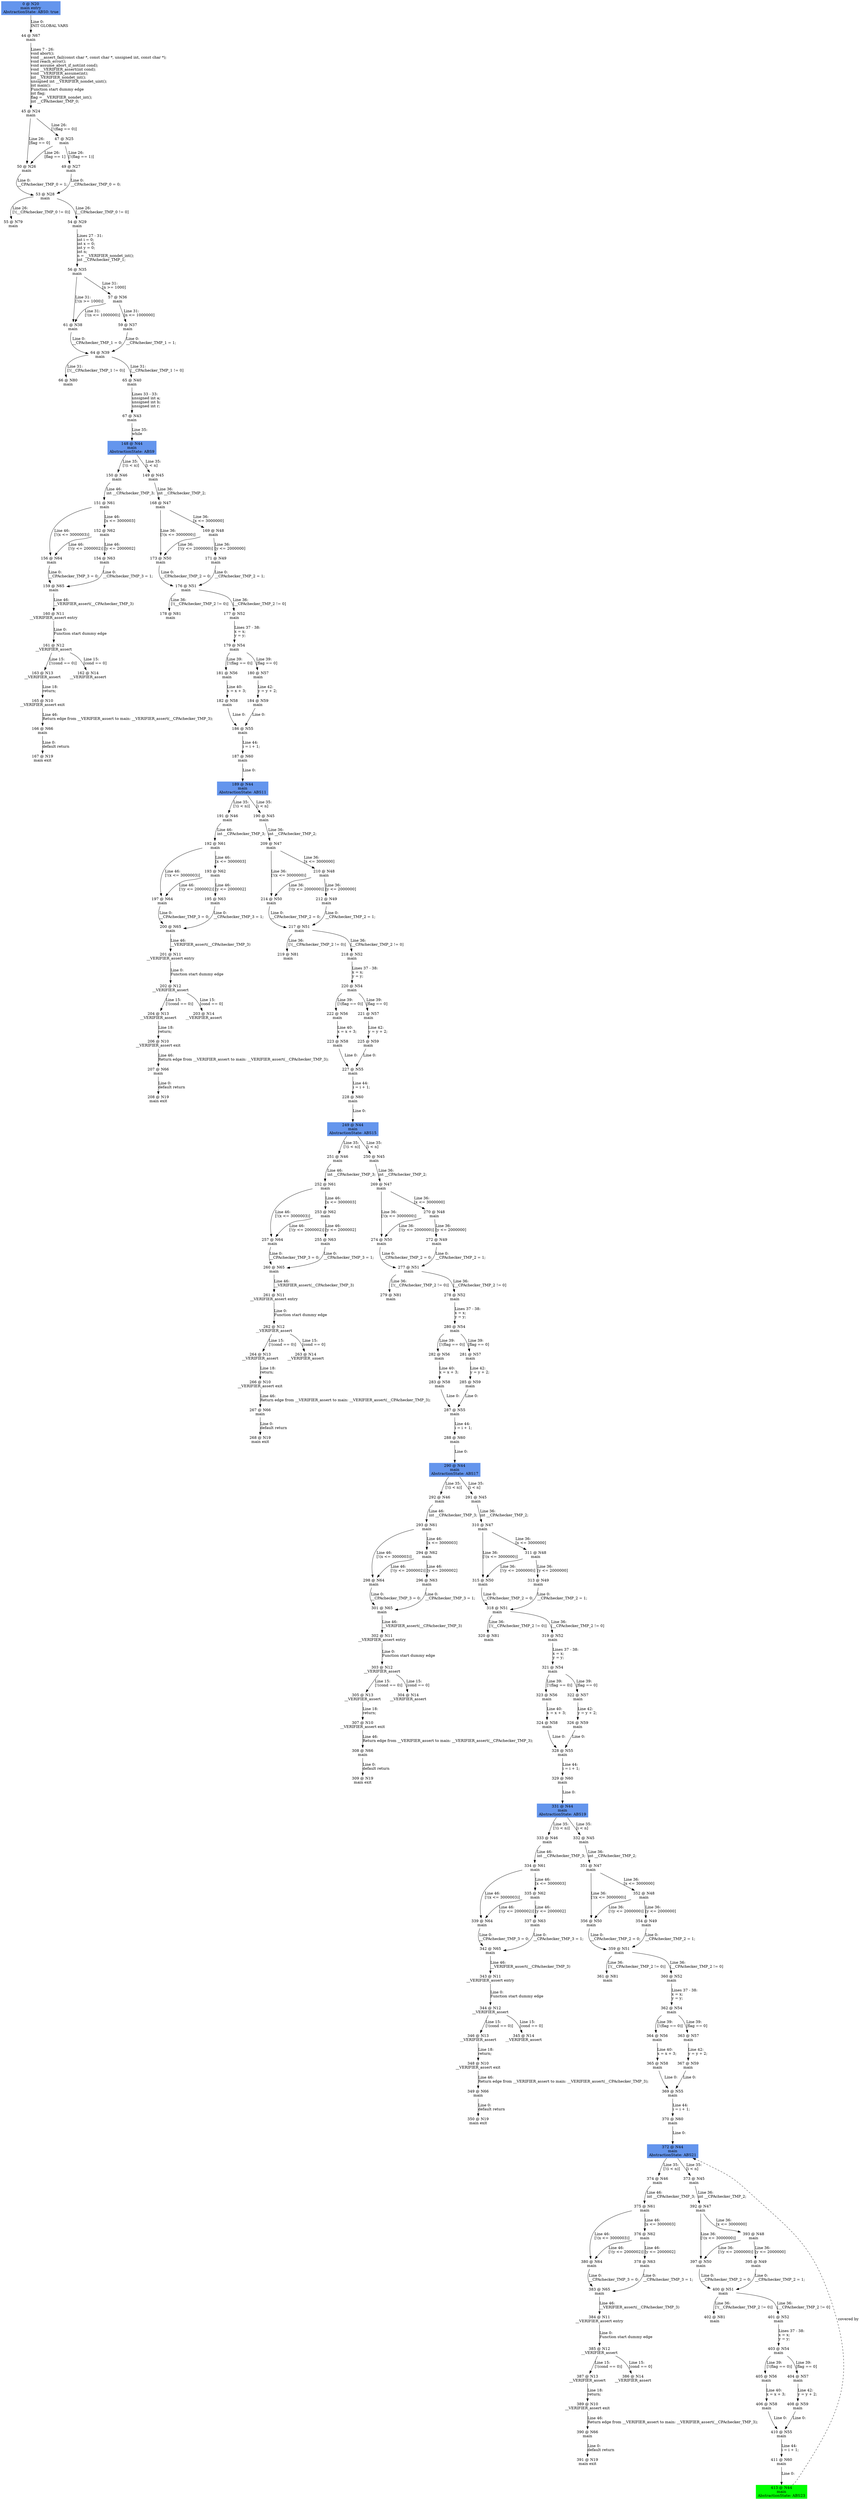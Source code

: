 digraph ARG {
node [style="filled" shape="box" color="white"]
0 [fillcolor="cornflowerblue" label="0 @ N20\nmain entry\nAbstractionState: ABS0: true\n" id="0"]
44 [label="44 @ N67\nmain\n" id="44"]
45 [label="45 @ N24\nmain\n" id="45"]
50 [label="50 @ N26\nmain\n" id="50"]
53 [label="53 @ N28\nmain\n" id="53"]
55 [label="55 @ N79\nmain\n" id="55"]
54 [label="54 @ N29\nmain\n" id="54"]
56 [label="56 @ N35\nmain\n" id="56"]
61 [label="61 @ N38\nmain\n" id="61"]
64 [label="64 @ N39\nmain\n" id="64"]
66 [label="66 @ N80\nmain\n" id="66"]
65 [label="65 @ N40\nmain\n" id="65"]
67 [label="67 @ N43\nmain\n" id="67"]
148 [fillcolor="cornflowerblue" label="148 @ N44\nmain\nAbstractionState: ABS9\n" id="148"]
150 [label="150 @ N46\nmain\n" id="150"]
151 [label="151 @ N61\nmain\n" id="151"]
156 [label="156 @ N64\nmain\n" id="156"]
159 [label="159 @ N65\nmain\n" id="159"]
160 [label="160 @ N11\n__VERIFIER_assert entry\n" id="160"]
161 [label="161 @ N12\n__VERIFIER_assert\n" id="161"]
163 [label="163 @ N13\n__VERIFIER_assert\n" id="163"]
165 [label="165 @ N10\n__VERIFIER_assert exit\n" id="165"]
166 [label="166 @ N66\nmain\n" id="166"]
167 [label="167 @ N19\nmain exit\n" id="167"]
162 [label="162 @ N14\n__VERIFIER_assert\n" id="162"]
152 [label="152 @ N62\nmain\n" id="152"]
154 [label="154 @ N63\nmain\n" id="154"]
149 [label="149 @ N45\nmain\n" id="149"]
168 [label="168 @ N47\nmain\n" id="168"]
173 [label="173 @ N50\nmain\n" id="173"]
176 [label="176 @ N51\nmain\n" id="176"]
178 [label="178 @ N81\nmain\n" id="178"]
177 [label="177 @ N52\nmain\n" id="177"]
179 [label="179 @ N54\nmain\n" id="179"]
181 [label="181 @ N56\nmain\n" id="181"]
182 [label="182 @ N58\nmain\n" id="182"]
186 [label="186 @ N55\nmain\n" id="186"]
187 [label="187 @ N60\nmain\n" id="187"]
189 [fillcolor="cornflowerblue" label="189 @ N44\nmain\nAbstractionState: ABS11\n" id="189"]
191 [label="191 @ N46\nmain\n" id="191"]
192 [label="192 @ N61\nmain\n" id="192"]
197 [label="197 @ N64\nmain\n" id="197"]
200 [label="200 @ N65\nmain\n" id="200"]
201 [label="201 @ N11\n__VERIFIER_assert entry\n" id="201"]
202 [label="202 @ N12\n__VERIFIER_assert\n" id="202"]
204 [label="204 @ N13\n__VERIFIER_assert\n" id="204"]
206 [label="206 @ N10\n__VERIFIER_assert exit\n" id="206"]
207 [label="207 @ N66\nmain\n" id="207"]
208 [label="208 @ N19\nmain exit\n" id="208"]
203 [label="203 @ N14\n__VERIFIER_assert\n" id="203"]
193 [label="193 @ N62\nmain\n" id="193"]
195 [label="195 @ N63\nmain\n" id="195"]
190 [label="190 @ N45\nmain\n" id="190"]
209 [label="209 @ N47\nmain\n" id="209"]
214 [label="214 @ N50\nmain\n" id="214"]
217 [label="217 @ N51\nmain\n" id="217"]
219 [label="219 @ N81\nmain\n" id="219"]
218 [label="218 @ N52\nmain\n" id="218"]
220 [label="220 @ N54\nmain\n" id="220"]
222 [label="222 @ N56\nmain\n" id="222"]
223 [label="223 @ N58\nmain\n" id="223"]
227 [label="227 @ N55\nmain\n" id="227"]
228 [label="228 @ N60\nmain\n" id="228"]
249 [fillcolor="cornflowerblue" label="249 @ N44\nmain\nAbstractionState: ABS15\n" id="249"]
251 [label="251 @ N46\nmain\n" id="251"]
252 [label="252 @ N61\nmain\n" id="252"]
257 [label="257 @ N64\nmain\n" id="257"]
260 [label="260 @ N65\nmain\n" id="260"]
261 [label="261 @ N11\n__VERIFIER_assert entry\n" id="261"]
262 [label="262 @ N12\n__VERIFIER_assert\n" id="262"]
264 [label="264 @ N13\n__VERIFIER_assert\n" id="264"]
266 [label="266 @ N10\n__VERIFIER_assert exit\n" id="266"]
267 [label="267 @ N66\nmain\n" id="267"]
268 [label="268 @ N19\nmain exit\n" id="268"]
263 [label="263 @ N14\n__VERIFIER_assert\n" id="263"]
253 [label="253 @ N62\nmain\n" id="253"]
255 [label="255 @ N63\nmain\n" id="255"]
250 [label="250 @ N45\nmain\n" id="250"]
269 [label="269 @ N47\nmain\n" id="269"]
274 [label="274 @ N50\nmain\n" id="274"]
277 [label="277 @ N51\nmain\n" id="277"]
279 [label="279 @ N81\nmain\n" id="279"]
278 [label="278 @ N52\nmain\n" id="278"]
280 [label="280 @ N54\nmain\n" id="280"]
282 [label="282 @ N56\nmain\n" id="282"]
283 [label="283 @ N58\nmain\n" id="283"]
287 [label="287 @ N55\nmain\n" id="287"]
288 [label="288 @ N60\nmain\n" id="288"]
290 [fillcolor="cornflowerblue" label="290 @ N44\nmain\nAbstractionState: ABS17\n" id="290"]
292 [label="292 @ N46\nmain\n" id="292"]
293 [label="293 @ N61\nmain\n" id="293"]
298 [label="298 @ N64\nmain\n" id="298"]
301 [label="301 @ N65\nmain\n" id="301"]
302 [label="302 @ N11\n__VERIFIER_assert entry\n" id="302"]
303 [label="303 @ N12\n__VERIFIER_assert\n" id="303"]
305 [label="305 @ N13\n__VERIFIER_assert\n" id="305"]
307 [label="307 @ N10\n__VERIFIER_assert exit\n" id="307"]
308 [label="308 @ N66\nmain\n" id="308"]
309 [label="309 @ N19\nmain exit\n" id="309"]
304 [label="304 @ N14\n__VERIFIER_assert\n" id="304"]
294 [label="294 @ N62\nmain\n" id="294"]
296 [label="296 @ N63\nmain\n" id="296"]
291 [label="291 @ N45\nmain\n" id="291"]
310 [label="310 @ N47\nmain\n" id="310"]
315 [label="315 @ N50\nmain\n" id="315"]
318 [label="318 @ N51\nmain\n" id="318"]
320 [label="320 @ N81\nmain\n" id="320"]
319 [label="319 @ N52\nmain\n" id="319"]
321 [label="321 @ N54\nmain\n" id="321"]
323 [label="323 @ N56\nmain\n" id="323"]
324 [label="324 @ N58\nmain\n" id="324"]
328 [label="328 @ N55\nmain\n" id="328"]
329 [label="329 @ N60\nmain\n" id="329"]
331 [fillcolor="cornflowerblue" label="331 @ N44\nmain\nAbstractionState: ABS19\n" id="331"]
333 [label="333 @ N46\nmain\n" id="333"]
334 [label="334 @ N61\nmain\n" id="334"]
339 [label="339 @ N64\nmain\n" id="339"]
342 [label="342 @ N65\nmain\n" id="342"]
343 [label="343 @ N11\n__VERIFIER_assert entry\n" id="343"]
344 [label="344 @ N12\n__VERIFIER_assert\n" id="344"]
346 [label="346 @ N13\n__VERIFIER_assert\n" id="346"]
348 [label="348 @ N10\n__VERIFIER_assert exit\n" id="348"]
349 [label="349 @ N66\nmain\n" id="349"]
350 [label="350 @ N19\nmain exit\n" id="350"]
345 [label="345 @ N14\n__VERIFIER_assert\n" id="345"]
335 [label="335 @ N62\nmain\n" id="335"]
337 [label="337 @ N63\nmain\n" id="337"]
332 [label="332 @ N45\nmain\n" id="332"]
351 [label="351 @ N47\nmain\n" id="351"]
356 [label="356 @ N50\nmain\n" id="356"]
359 [label="359 @ N51\nmain\n" id="359"]
361 [label="361 @ N81\nmain\n" id="361"]
360 [label="360 @ N52\nmain\n" id="360"]
362 [label="362 @ N54\nmain\n" id="362"]
364 [label="364 @ N56\nmain\n" id="364"]
365 [label="365 @ N58\nmain\n" id="365"]
369 [label="369 @ N55\nmain\n" id="369"]
370 [label="370 @ N60\nmain\n" id="370"]
372 [fillcolor="cornflowerblue" label="372 @ N44\nmain\nAbstractionState: ABS21\n" id="372"]
374 [label="374 @ N46\nmain\n" id="374"]
375 [label="375 @ N61\nmain\n" id="375"]
380 [label="380 @ N64\nmain\n" id="380"]
383 [label="383 @ N65\nmain\n" id="383"]
384 [label="384 @ N11\n__VERIFIER_assert entry\n" id="384"]
385 [label="385 @ N12\n__VERIFIER_assert\n" id="385"]
387 [label="387 @ N13\n__VERIFIER_assert\n" id="387"]
389 [label="389 @ N10\n__VERIFIER_assert exit\n" id="389"]
390 [label="390 @ N66\nmain\n" id="390"]
391 [label="391 @ N19\nmain exit\n" id="391"]
386 [label="386 @ N14\n__VERIFIER_assert\n" id="386"]
376 [label="376 @ N62\nmain\n" id="376"]
378 [label="378 @ N63\nmain\n" id="378"]
373 [label="373 @ N45\nmain\n" id="373"]
392 [label="392 @ N47\nmain\n" id="392"]
397 [label="397 @ N50\nmain\n" id="397"]
400 [label="400 @ N51\nmain\n" id="400"]
402 [label="402 @ N81\nmain\n" id="402"]
401 [label="401 @ N52\nmain\n" id="401"]
403 [label="403 @ N54\nmain\n" id="403"]
405 [label="405 @ N56\nmain\n" id="405"]
406 [label="406 @ N58\nmain\n" id="406"]
410 [label="410 @ N55\nmain\n" id="410"]
411 [label="411 @ N60\nmain\n" id="411"]
413 [fillcolor="green" label="413 @ N44\nmain\nAbstractionState: ABS23\n" id="413"]
404 [label="404 @ N57\nmain\n" id="404"]
408 [label="408 @ N59\nmain\n" id="408"]
393 [label="393 @ N48\nmain\n" id="393"]
395 [label="395 @ N49\nmain\n" id="395"]
363 [label="363 @ N57\nmain\n" id="363"]
367 [label="367 @ N59\nmain\n" id="367"]
352 [label="352 @ N48\nmain\n" id="352"]
354 [label="354 @ N49\nmain\n" id="354"]
322 [label="322 @ N57\nmain\n" id="322"]
326 [label="326 @ N59\nmain\n" id="326"]
311 [label="311 @ N48\nmain\n" id="311"]
313 [label="313 @ N49\nmain\n" id="313"]
281 [label="281 @ N57\nmain\n" id="281"]
285 [label="285 @ N59\nmain\n" id="285"]
270 [label="270 @ N48\nmain\n" id="270"]
272 [label="272 @ N49\nmain\n" id="272"]
221 [label="221 @ N57\nmain\n" id="221"]
225 [label="225 @ N59\nmain\n" id="225"]
210 [label="210 @ N48\nmain\n" id="210"]
212 [label="212 @ N49\nmain\n" id="212"]
180 [label="180 @ N57\nmain\n" id="180"]
184 [label="184 @ N59\nmain\n" id="184"]
169 [label="169 @ N48\nmain\n" id="169"]
171 [label="171 @ N49\nmain\n" id="171"]
57 [label="57 @ N36\nmain\n" id="57"]
59 [label="59 @ N37\nmain\n" id="59"]
47 [label="47 @ N25\nmain\n" id="47"]
49 [label="49 @ N27\nmain\n" id="49"]
0 -> 44 [label="Line 0: \lINIT GLOBAL VARS\l" id="0 -> 44"]
44 -> 45 [label="Lines 7 - 26: \lvoid abort();\lvoid __assert_fail(const char *, const char *, unsigned int, const char *);\lvoid reach_error();\lvoid assume_abort_if_not(int cond);\lvoid __VERIFIER_assert(int cond);\lvoid __VERIFIER_assume(int);\lint __VERIFIER_nondet_int();\lunsigned int __VERIFIER_nondet_uint();\lint main();\lFunction start dummy edge\lint flag;\lflag = __VERIFIER_nondet_int();\lint __CPAchecker_TMP_0;\l" id="44 -> 45"]
45 -> 47 [label="Line 26: \l[!(flag == 0)]\l" id="45 -> 47"]
45 -> 50 [label="Line 26: \l[flag == 0]\l" id="45 -> 50"]
50 -> 53 [label="Line 0: \l__CPAchecker_TMP_0 = 1;\l" id="50 -> 53"]
53 -> 54 [label="Line 26: \l[__CPAchecker_TMP_0 != 0]\l" id="53 -> 54"]
53 -> 55 [label="Line 26: \l[!(__CPAchecker_TMP_0 != 0)]\l" id="53 -> 55"]
54 -> 56 [label="Lines 27 - 31: \lint i = 0;\lint x = 0;\lint y = 0;\lint n;\ln = __VERIFIER_nondet_int();\lint __CPAchecker_TMP_1;\l" id="54 -> 56"]
56 -> 57 [label="Line 31: \l[n >= 1000]\l" id="56 -> 57"]
56 -> 61 [label="Line 31: \l[!(n >= 1000)]\l" id="56 -> 61"]
61 -> 64 [label="Line 0: \l__CPAchecker_TMP_1 = 0;\l" id="61 -> 64"]
64 -> 65 [label="Line 31: \l[__CPAchecker_TMP_1 != 0]\l" id="64 -> 65"]
64 -> 66 [label="Line 31: \l[!(__CPAchecker_TMP_1 != 0)]\l" id="64 -> 66"]
65 -> 67 [label="Lines 33 - 33: \lunsigned int a;\lunsigned int b;\lunsigned int r;\l" id="65 -> 67"]
67 -> 148 [label="Line 35: \lwhile\l" id="67 -> 148"]
148 -> 149 [label="Line 35: \l[i < n]\l" id="148 -> 149"]
148 -> 150 [label="Line 35: \l[!(i < n)]\l" id="148 -> 150"]
150 -> 151 [label="Line 46: \lint __CPAchecker_TMP_3;\l" id="150 -> 151"]
151 -> 152 [label="Line 46: \l[x <= 3000003]\l" id="151 -> 152"]
151 -> 156 [label="Line 46: \l[!(x <= 3000003)]\l" id="151 -> 156"]
156 -> 159 [label="Line 0: \l__CPAchecker_TMP_3 = 0;\l" id="156 -> 159"]
159 -> 160 [label="Line 46: \l__VERIFIER_assert(__CPAchecker_TMP_3)\l" id="159 -> 160"]
160 -> 161 [label="Line 0: \lFunction start dummy edge\l" id="160 -> 161"]
161 -> 162 [label="Line 15: \l[cond == 0]\l" id="161 -> 162"]
161 -> 163 [label="Line 15: \l[!(cond == 0)]\l" id="161 -> 163"]
163 -> 165 [label="Line 18: \lreturn;\l" id="163 -> 165"]
165 -> 166 [label="Line 46: \lReturn edge from __VERIFIER_assert to main: __VERIFIER_assert(__CPAchecker_TMP_3);\l" id="165 -> 166"]
166 -> 167 [label="Line 0: \ldefault return\l" id="166 -> 167"]
152 -> 154 [label="Line 46: \l[y <= 2000002]\l" id="152 -> 154"]
152 -> 156 [label="Line 46: \l[!(y <= 2000002)]\l" id="152 -> 156"]
154 -> 159 [label="Line 0: \l__CPAchecker_TMP_3 = 1;\l" id="154 -> 159"]
149 -> 168 [label="Line 36: \lint __CPAchecker_TMP_2;\l" id="149 -> 168"]
168 -> 169 [label="Line 36: \l[x <= 3000000]\l" id="168 -> 169"]
168 -> 173 [label="Line 36: \l[!(x <= 3000000)]\l" id="168 -> 173"]
173 -> 176 [label="Line 0: \l__CPAchecker_TMP_2 = 0;\l" id="173 -> 176"]
176 -> 177 [label="Line 36: \l[__CPAchecker_TMP_2 != 0]\l" id="176 -> 177"]
176 -> 178 [label="Line 36: \l[!(__CPAchecker_TMP_2 != 0)]\l" id="176 -> 178"]
177 -> 179 [label="Lines 37 - 38: \lx = x;\ly = y;\l" id="177 -> 179"]
179 -> 180 [label="Line 39: \l[flag == 0]\l" id="179 -> 180"]
179 -> 181 [label="Line 39: \l[!(flag == 0)]\l" id="179 -> 181"]
181 -> 182 [label="Line 40: \lx = x + 3;\l" id="181 -> 182"]
182 -> 186 [label="Line 0: \l\l" id="182 -> 186"]
186 -> 187 [label="Line 44: \li = i + 1;\l" id="186 -> 187"]
187 -> 189 [label="Line 0: \l\l" id="187 -> 189"]
189 -> 190 [label="Line 35: \l[i < n]\l" id="189 -> 190"]
189 -> 191 [label="Line 35: \l[!(i < n)]\l" id="189 -> 191"]
191 -> 192 [label="Line 46: \lint __CPAchecker_TMP_3;\l" id="191 -> 192"]
192 -> 193 [label="Line 46: \l[x <= 3000003]\l" id="192 -> 193"]
192 -> 197 [label="Line 46: \l[!(x <= 3000003)]\l" id="192 -> 197"]
197 -> 200 [label="Line 0: \l__CPAchecker_TMP_3 = 0;\l" id="197 -> 200"]
200 -> 201 [label="Line 46: \l__VERIFIER_assert(__CPAchecker_TMP_3)\l" id="200 -> 201"]
201 -> 202 [label="Line 0: \lFunction start dummy edge\l" id="201 -> 202"]
202 -> 203 [label="Line 15: \l[cond == 0]\l" id="202 -> 203"]
202 -> 204 [label="Line 15: \l[!(cond == 0)]\l" id="202 -> 204"]
204 -> 206 [label="Line 18: \lreturn;\l" id="204 -> 206"]
206 -> 207 [label="Line 46: \lReturn edge from __VERIFIER_assert to main: __VERIFIER_assert(__CPAchecker_TMP_3);\l" id="206 -> 207"]
207 -> 208 [label="Line 0: \ldefault return\l" id="207 -> 208"]
193 -> 195 [label="Line 46: \l[y <= 2000002]\l" id="193 -> 195"]
193 -> 197 [label="Line 46: \l[!(y <= 2000002)]\l" id="193 -> 197"]
195 -> 200 [label="Line 0: \l__CPAchecker_TMP_3 = 1;\l" id="195 -> 200"]
190 -> 209 [label="Line 36: \lint __CPAchecker_TMP_2;\l" id="190 -> 209"]
209 -> 210 [label="Line 36: \l[x <= 3000000]\l" id="209 -> 210"]
209 -> 214 [label="Line 36: \l[!(x <= 3000000)]\l" id="209 -> 214"]
214 -> 217 [label="Line 0: \l__CPAchecker_TMP_2 = 0;\l" id="214 -> 217"]
217 -> 218 [label="Line 36: \l[__CPAchecker_TMP_2 != 0]\l" id="217 -> 218"]
217 -> 219 [label="Line 36: \l[!(__CPAchecker_TMP_2 != 0)]\l" id="217 -> 219"]
218 -> 220 [label="Lines 37 - 38: \lx = x;\ly = y;\l" id="218 -> 220"]
220 -> 221 [label="Line 39: \l[flag == 0]\l" id="220 -> 221"]
220 -> 222 [label="Line 39: \l[!(flag == 0)]\l" id="220 -> 222"]
222 -> 223 [label="Line 40: \lx = x + 3;\l" id="222 -> 223"]
223 -> 227 [label="Line 0: \l\l" id="223 -> 227"]
227 -> 228 [label="Line 44: \li = i + 1;\l" id="227 -> 228"]
228 -> 249 [label="Line 0: \l\l" id="228 -> 249"]
249 -> 250 [label="Line 35: \l[i < n]\l" id="249 -> 250"]
249 -> 251 [label="Line 35: \l[!(i < n)]\l" id="249 -> 251"]
251 -> 252 [label="Line 46: \lint __CPAchecker_TMP_3;\l" id="251 -> 252"]
252 -> 253 [label="Line 46: \l[x <= 3000003]\l" id="252 -> 253"]
252 -> 257 [label="Line 46: \l[!(x <= 3000003)]\l" id="252 -> 257"]
257 -> 260 [label="Line 0: \l__CPAchecker_TMP_3 = 0;\l" id="257 -> 260"]
260 -> 261 [label="Line 46: \l__VERIFIER_assert(__CPAchecker_TMP_3)\l" id="260 -> 261"]
261 -> 262 [label="Line 0: \lFunction start dummy edge\l" id="261 -> 262"]
262 -> 263 [label="Line 15: \l[cond == 0]\l" id="262 -> 263"]
262 -> 264 [label="Line 15: \l[!(cond == 0)]\l" id="262 -> 264"]
264 -> 266 [label="Line 18: \lreturn;\l" id="264 -> 266"]
266 -> 267 [label="Line 46: \lReturn edge from __VERIFIER_assert to main: __VERIFIER_assert(__CPAchecker_TMP_3);\l" id="266 -> 267"]
267 -> 268 [label="Line 0: \ldefault return\l" id="267 -> 268"]
253 -> 255 [label="Line 46: \l[y <= 2000002]\l" id="253 -> 255"]
253 -> 257 [label="Line 46: \l[!(y <= 2000002)]\l" id="253 -> 257"]
255 -> 260 [label="Line 0: \l__CPAchecker_TMP_3 = 1;\l" id="255 -> 260"]
250 -> 269 [label="Line 36: \lint __CPAchecker_TMP_2;\l" id="250 -> 269"]
269 -> 270 [label="Line 36: \l[x <= 3000000]\l" id="269 -> 270"]
269 -> 274 [label="Line 36: \l[!(x <= 3000000)]\l" id="269 -> 274"]
274 -> 277 [label="Line 0: \l__CPAchecker_TMP_2 = 0;\l" id="274 -> 277"]
277 -> 278 [label="Line 36: \l[__CPAchecker_TMP_2 != 0]\l" id="277 -> 278"]
277 -> 279 [label="Line 36: \l[!(__CPAchecker_TMP_2 != 0)]\l" id="277 -> 279"]
278 -> 280 [label="Lines 37 - 38: \lx = x;\ly = y;\l" id="278 -> 280"]
280 -> 281 [label="Line 39: \l[flag == 0]\l" id="280 -> 281"]
280 -> 282 [label="Line 39: \l[!(flag == 0)]\l" id="280 -> 282"]
282 -> 283 [label="Line 40: \lx = x + 3;\l" id="282 -> 283"]
283 -> 287 [label="Line 0: \l\l" id="283 -> 287"]
287 -> 288 [label="Line 44: \li = i + 1;\l" id="287 -> 288"]
288 -> 290 [label="Line 0: \l\l" id="288 -> 290"]
290 -> 291 [label="Line 35: \l[i < n]\l" id="290 -> 291"]
290 -> 292 [label="Line 35: \l[!(i < n)]\l" id="290 -> 292"]
292 -> 293 [label="Line 46: \lint __CPAchecker_TMP_3;\l" id="292 -> 293"]
293 -> 294 [label="Line 46: \l[x <= 3000003]\l" id="293 -> 294"]
293 -> 298 [label="Line 46: \l[!(x <= 3000003)]\l" id="293 -> 298"]
298 -> 301 [label="Line 0: \l__CPAchecker_TMP_3 = 0;\l" id="298 -> 301"]
301 -> 302 [label="Line 46: \l__VERIFIER_assert(__CPAchecker_TMP_3)\l" id="301 -> 302"]
302 -> 303 [label="Line 0: \lFunction start dummy edge\l" id="302 -> 303"]
303 -> 304 [label="Line 15: \l[cond == 0]\l" id="303 -> 304"]
303 -> 305 [label="Line 15: \l[!(cond == 0)]\l" id="303 -> 305"]
305 -> 307 [label="Line 18: \lreturn;\l" id="305 -> 307"]
307 -> 308 [label="Line 46: \lReturn edge from __VERIFIER_assert to main: __VERIFIER_assert(__CPAchecker_TMP_3);\l" id="307 -> 308"]
308 -> 309 [label="Line 0: \ldefault return\l" id="308 -> 309"]
294 -> 296 [label="Line 46: \l[y <= 2000002]\l" id="294 -> 296"]
294 -> 298 [label="Line 46: \l[!(y <= 2000002)]\l" id="294 -> 298"]
296 -> 301 [label="Line 0: \l__CPAchecker_TMP_3 = 1;\l" id="296 -> 301"]
291 -> 310 [label="Line 36: \lint __CPAchecker_TMP_2;\l" id="291 -> 310"]
310 -> 311 [label="Line 36: \l[x <= 3000000]\l" id="310 -> 311"]
310 -> 315 [label="Line 36: \l[!(x <= 3000000)]\l" id="310 -> 315"]
315 -> 318 [label="Line 0: \l__CPAchecker_TMP_2 = 0;\l" id="315 -> 318"]
318 -> 319 [label="Line 36: \l[__CPAchecker_TMP_2 != 0]\l" id="318 -> 319"]
318 -> 320 [label="Line 36: \l[!(__CPAchecker_TMP_2 != 0)]\l" id="318 -> 320"]
319 -> 321 [label="Lines 37 - 38: \lx = x;\ly = y;\l" id="319 -> 321"]
321 -> 322 [label="Line 39: \l[flag == 0]\l" id="321 -> 322"]
321 -> 323 [label="Line 39: \l[!(flag == 0)]\l" id="321 -> 323"]
323 -> 324 [label="Line 40: \lx = x + 3;\l" id="323 -> 324"]
324 -> 328 [label="Line 0: \l\l" id="324 -> 328"]
328 -> 329 [label="Line 44: \li = i + 1;\l" id="328 -> 329"]
329 -> 331 [label="Line 0: \l\l" id="329 -> 331"]
331 -> 332 [label="Line 35: \l[i < n]\l" id="331 -> 332"]
331 -> 333 [label="Line 35: \l[!(i < n)]\l" id="331 -> 333"]
333 -> 334 [label="Line 46: \lint __CPAchecker_TMP_3;\l" id="333 -> 334"]
334 -> 335 [label="Line 46: \l[x <= 3000003]\l" id="334 -> 335"]
334 -> 339 [label="Line 46: \l[!(x <= 3000003)]\l" id="334 -> 339"]
339 -> 342 [label="Line 0: \l__CPAchecker_TMP_3 = 0;\l" id="339 -> 342"]
342 -> 343 [label="Line 46: \l__VERIFIER_assert(__CPAchecker_TMP_3)\l" id="342 -> 343"]
343 -> 344 [label="Line 0: \lFunction start dummy edge\l" id="343 -> 344"]
344 -> 345 [label="Line 15: \l[cond == 0]\l" id="344 -> 345"]
344 -> 346 [label="Line 15: \l[!(cond == 0)]\l" id="344 -> 346"]
346 -> 348 [label="Line 18: \lreturn;\l" id="346 -> 348"]
348 -> 349 [label="Line 46: \lReturn edge from __VERIFIER_assert to main: __VERIFIER_assert(__CPAchecker_TMP_3);\l" id="348 -> 349"]
349 -> 350 [label="Line 0: \ldefault return\l" id="349 -> 350"]
335 -> 337 [label="Line 46: \l[y <= 2000002]\l" id="335 -> 337"]
335 -> 339 [label="Line 46: \l[!(y <= 2000002)]\l" id="335 -> 339"]
337 -> 342 [label="Line 0: \l__CPAchecker_TMP_3 = 1;\l" id="337 -> 342"]
332 -> 351 [label="Line 36: \lint __CPAchecker_TMP_2;\l" id="332 -> 351"]
351 -> 352 [label="Line 36: \l[x <= 3000000]\l" id="351 -> 352"]
351 -> 356 [label="Line 36: \l[!(x <= 3000000)]\l" id="351 -> 356"]
356 -> 359 [label="Line 0: \l__CPAchecker_TMP_2 = 0;\l" id="356 -> 359"]
359 -> 360 [label="Line 36: \l[__CPAchecker_TMP_2 != 0]\l" id="359 -> 360"]
359 -> 361 [label="Line 36: \l[!(__CPAchecker_TMP_2 != 0)]\l" id="359 -> 361"]
360 -> 362 [label="Lines 37 - 38: \lx = x;\ly = y;\l" id="360 -> 362"]
362 -> 363 [label="Line 39: \l[flag == 0]\l" id="362 -> 363"]
362 -> 364 [label="Line 39: \l[!(flag == 0)]\l" id="362 -> 364"]
364 -> 365 [label="Line 40: \lx = x + 3;\l" id="364 -> 365"]
365 -> 369 [label="Line 0: \l\l" id="365 -> 369"]
369 -> 370 [label="Line 44: \li = i + 1;\l" id="369 -> 370"]
370 -> 372 [label="Line 0: \l\l" id="370 -> 372"]
413 -> 372 [style="dashed" weight="0" label="covered by"]
372 -> 373 [label="Line 35: \l[i < n]\l" id="372 -> 373"]
372 -> 374 [label="Line 35: \l[!(i < n)]\l" id="372 -> 374"]
374 -> 375 [label="Line 46: \lint __CPAchecker_TMP_3;\l" id="374 -> 375"]
375 -> 376 [label="Line 46: \l[x <= 3000003]\l" id="375 -> 376"]
375 -> 380 [label="Line 46: \l[!(x <= 3000003)]\l" id="375 -> 380"]
380 -> 383 [label="Line 0: \l__CPAchecker_TMP_3 = 0;\l" id="380 -> 383"]
383 -> 384 [label="Line 46: \l__VERIFIER_assert(__CPAchecker_TMP_3)\l" id="383 -> 384"]
384 -> 385 [label="Line 0: \lFunction start dummy edge\l" id="384 -> 385"]
385 -> 386 [label="Line 15: \l[cond == 0]\l" id="385 -> 386"]
385 -> 387 [label="Line 15: \l[!(cond == 0)]\l" id="385 -> 387"]
387 -> 389 [label="Line 18: \lreturn;\l" id="387 -> 389"]
389 -> 390 [label="Line 46: \lReturn edge from __VERIFIER_assert to main: __VERIFIER_assert(__CPAchecker_TMP_3);\l" id="389 -> 390"]
390 -> 391 [label="Line 0: \ldefault return\l" id="390 -> 391"]
376 -> 378 [label="Line 46: \l[y <= 2000002]\l" id="376 -> 378"]
376 -> 380 [label="Line 46: \l[!(y <= 2000002)]\l" id="376 -> 380"]
378 -> 383 [label="Line 0: \l__CPAchecker_TMP_3 = 1;\l" id="378 -> 383"]
373 -> 392 [label="Line 36: \lint __CPAchecker_TMP_2;\l" id="373 -> 392"]
392 -> 393 [label="Line 36: \l[x <= 3000000]\l" id="392 -> 393"]
392 -> 397 [label="Line 36: \l[!(x <= 3000000)]\l" id="392 -> 397"]
397 -> 400 [label="Line 0: \l__CPAchecker_TMP_2 = 0;\l" id="397 -> 400"]
400 -> 401 [label="Line 36: \l[__CPAchecker_TMP_2 != 0]\l" id="400 -> 401"]
400 -> 402 [label="Line 36: \l[!(__CPAchecker_TMP_2 != 0)]\l" id="400 -> 402"]
401 -> 403 [label="Lines 37 - 38: \lx = x;\ly = y;\l" id="401 -> 403"]
403 -> 404 [label="Line 39: \l[flag == 0]\l" id="403 -> 404"]
403 -> 405 [label="Line 39: \l[!(flag == 0)]\l" id="403 -> 405"]
405 -> 406 [label="Line 40: \lx = x + 3;\l" id="405 -> 406"]
406 -> 410 [label="Line 0: \l\l" id="406 -> 410"]
410 -> 411 [label="Line 44: \li = i + 1;\l" id="410 -> 411"]
411 -> 413 [label="Line 0: \l\l" id="411 -> 413"]
404 -> 408 [label="Line 42: \ly = y + 2;\l" id="404 -> 408"]
408 -> 410 [label="Line 0: \l\l" id="408 -> 410"]
393 -> 395 [label="Line 36: \l[y <= 2000000]\l" id="393 -> 395"]
393 -> 397 [label="Line 36: \l[!(y <= 2000000)]\l" id="393 -> 397"]
395 -> 400 [label="Line 0: \l__CPAchecker_TMP_2 = 1;\l" id="395 -> 400"]
363 -> 367 [label="Line 42: \ly = y + 2;\l" id="363 -> 367"]
367 -> 369 [label="Line 0: \l\l" id="367 -> 369"]
352 -> 354 [label="Line 36: \l[y <= 2000000]\l" id="352 -> 354"]
352 -> 356 [label="Line 36: \l[!(y <= 2000000)]\l" id="352 -> 356"]
354 -> 359 [label="Line 0: \l__CPAchecker_TMP_2 = 1;\l" id="354 -> 359"]
322 -> 326 [label="Line 42: \ly = y + 2;\l" id="322 -> 326"]
326 -> 328 [label="Line 0: \l\l" id="326 -> 328"]
311 -> 313 [label="Line 36: \l[y <= 2000000]\l" id="311 -> 313"]
311 -> 315 [label="Line 36: \l[!(y <= 2000000)]\l" id="311 -> 315"]
313 -> 318 [label="Line 0: \l__CPAchecker_TMP_2 = 1;\l" id="313 -> 318"]
281 -> 285 [label="Line 42: \ly = y + 2;\l" id="281 -> 285"]
285 -> 287 [label="Line 0: \l\l" id="285 -> 287"]
270 -> 272 [label="Line 36: \l[y <= 2000000]\l" id="270 -> 272"]
270 -> 274 [label="Line 36: \l[!(y <= 2000000)]\l" id="270 -> 274"]
272 -> 277 [label="Line 0: \l__CPAchecker_TMP_2 = 1;\l" id="272 -> 277"]
221 -> 225 [label="Line 42: \ly = y + 2;\l" id="221 -> 225"]
225 -> 227 [label="Line 0: \l\l" id="225 -> 227"]
210 -> 212 [label="Line 36: \l[y <= 2000000]\l" id="210 -> 212"]
210 -> 214 [label="Line 36: \l[!(y <= 2000000)]\l" id="210 -> 214"]
212 -> 217 [label="Line 0: \l__CPAchecker_TMP_2 = 1;\l" id="212 -> 217"]
180 -> 184 [label="Line 42: \ly = y + 2;\l" id="180 -> 184"]
184 -> 186 [label="Line 0: \l\l" id="184 -> 186"]
169 -> 171 [label="Line 36: \l[y <= 2000000]\l" id="169 -> 171"]
169 -> 173 [label="Line 36: \l[!(y <= 2000000)]\l" id="169 -> 173"]
171 -> 176 [label="Line 0: \l__CPAchecker_TMP_2 = 1;\l" id="171 -> 176"]
57 -> 59 [label="Line 31: \l[n <= 1000000]\l" id="57 -> 59"]
57 -> 61 [label="Line 31: \l[!(n <= 1000000)]\l" id="57 -> 61"]
59 -> 64 [label="Line 0: \l__CPAchecker_TMP_1 = 1;\l" id="59 -> 64"]
47 -> 49 [label="Line 26: \l[!(flag == 1)]\l" id="47 -> 49"]
47 -> 50 [label="Line 26: \l[flag == 1]\l" id="47 -> 50"]
49 -> 53 [label="Line 0: \l__CPAchecker_TMP_0 = 0;\l" id="49 -> 53"]
}
